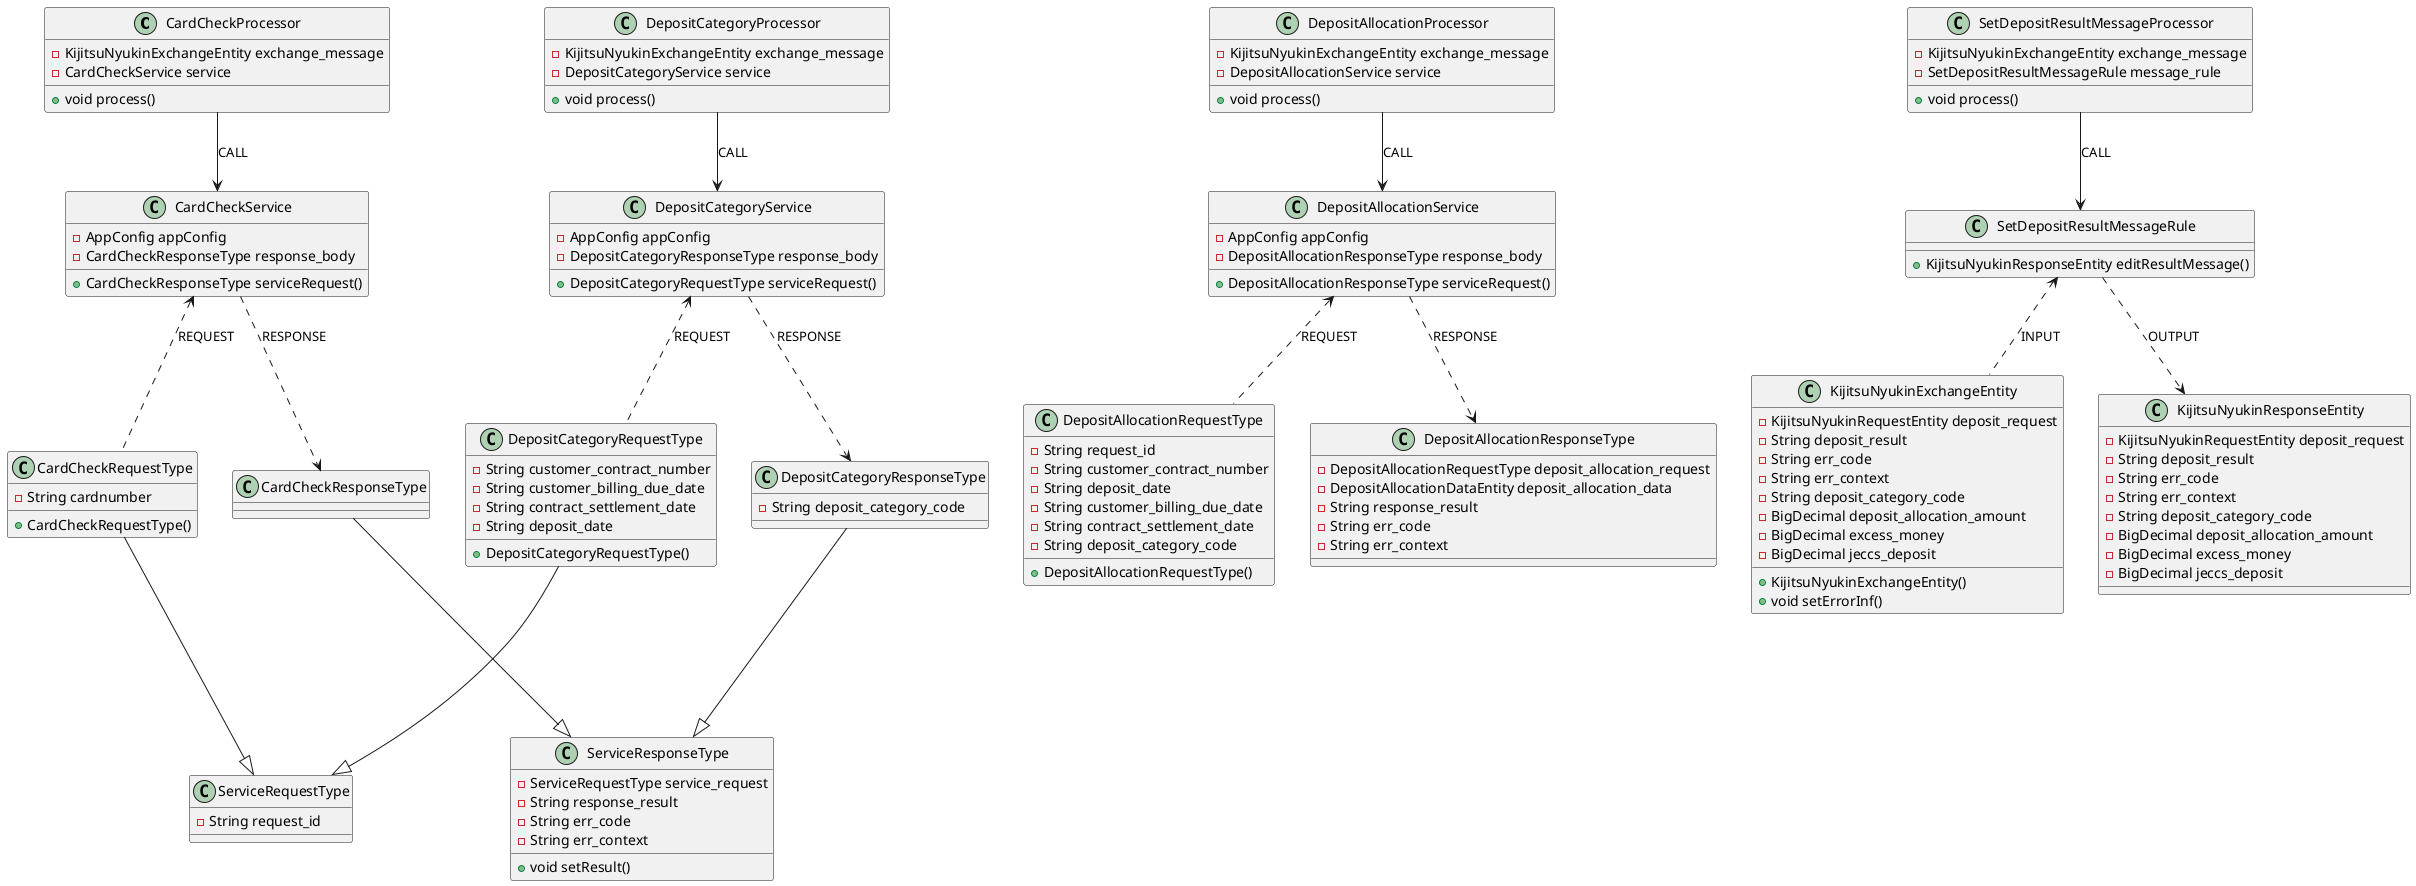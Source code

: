 @startuml
class CardCheckProcessor {
    - KijitsuNyukinExchangeEntity exchange_message
    - CardCheckService service
    + void process()
}
class CardCheckService {
    - AppConfig appConfig
    - CardCheckResponseType response_body
    + CardCheckResponseType serviceRequest()
}
CardCheckProcessor --> CardCheckService : CALL

class CardCheckRequestType {
    - String cardnumber
    + CardCheckRequestType()
}
class ServiceRequestType {
    - String request_id
}
CardCheckRequestType ---|> ServiceRequestType

class CardCheckResponseType {
}
class ServiceResponseType {
    - ServiceRequestType service_request
    - String response_result
    - String err_code
    - String err_context
    + void setResult()
}
CardCheckResponseType ---|> ServiceResponseType
CardCheckService <.. CardCheckRequestType: REQUEST
CardCheckService ..> CardCheckResponseType : RESPONSE

class DepositCategoryProcessor {
    - KijitsuNyukinExchangeEntity exchange_message
    - DepositCategoryService service
    + void process()
}
class DepositCategoryService {
    - AppConfig appConfig
    - DepositCategoryResponseType response_body
    + DepositCategoryRequestType serviceRequest()
}
DepositCategoryProcessor --> DepositCategoryService : CALL

class DepositCategoryRequestType {
    - String customer_contract_number
    - String customer_billing_due_date
    - String contract_settlement_date
    - String deposit_date
    + DepositCategoryRequestType()
}
DepositCategoryRequestType ---|> ServiceRequestType

class DepositCategoryResponseType {
    - String deposit_category_code
}
DepositCategoryResponseType ---|> ServiceResponseType
DepositCategoryService <.. DepositCategoryRequestType: REQUEST
DepositCategoryService ..> DepositCategoryResponseType : RESPONSE

class DepositAllocationProcessor {
    - KijitsuNyukinExchangeEntity exchange_message
    - DepositAllocationService service
    + void process()
}
class DepositAllocationService {
    - AppConfig appConfig
    - DepositAllocationResponseType response_body
    + DepositAllocationResponseType serviceRequest()
}
DepositAllocationProcessor --> DepositAllocationService : CALL

class DepositAllocationRequestType {
    - String request_id
    - String customer_contract_number
    - String deposit_date
    - String customer_billing_due_date
    - String contract_settlement_date
    - String deposit_category_code
    + DepositAllocationRequestType()
}
class DepositAllocationResponseType {
    - DepositAllocationRequestType deposit_allocation_request
    - DepositAllocationDataEntity deposit_allocation_data
    - String response_result
    - String err_code
    - String err_context
}
DepositAllocationService <.. DepositAllocationRequestType: REQUEST
DepositAllocationService ..> DepositAllocationResponseType : RESPONSE

class SetDepositResultMessageProcessor {
    - KijitsuNyukinExchangeEntity exchange_message
    - SetDepositResultMessageRule message_rule
    + void process()
}
class SetDepositResultMessageRule {
    + KijitsuNyukinResponseEntity editResultMessage()
}
SetDepositResultMessageProcessor --> SetDepositResultMessageRule : CALL

class KijitsuNyukinExchangeEntity {
    - KijitsuNyukinRequestEntity deposit_request
    - String deposit_result
    - String err_code
    - String err_context
    - String deposit_category_code
    - BigDecimal deposit_allocation_amount
    - BigDecimal excess_money
    - BigDecimal jeccs_deposit
    + KijitsuNyukinExchangeEntity()
    + void setErrorInf()
}
class KijitsuNyukinResponseEntity {
    - KijitsuNyukinRequestEntity deposit_request
    - String deposit_result
    - String err_code
    - String err_context
    - String deposit_category_code
    - BigDecimal deposit_allocation_amount
    - BigDecimal excess_money
    - BigDecimal jeccs_deposit
}
SetDepositResultMessageRule <.. KijitsuNyukinExchangeEntity: INPUT
SetDepositResultMessageRule ..> KijitsuNyukinResponseEntity : OUTPUT

@enduml